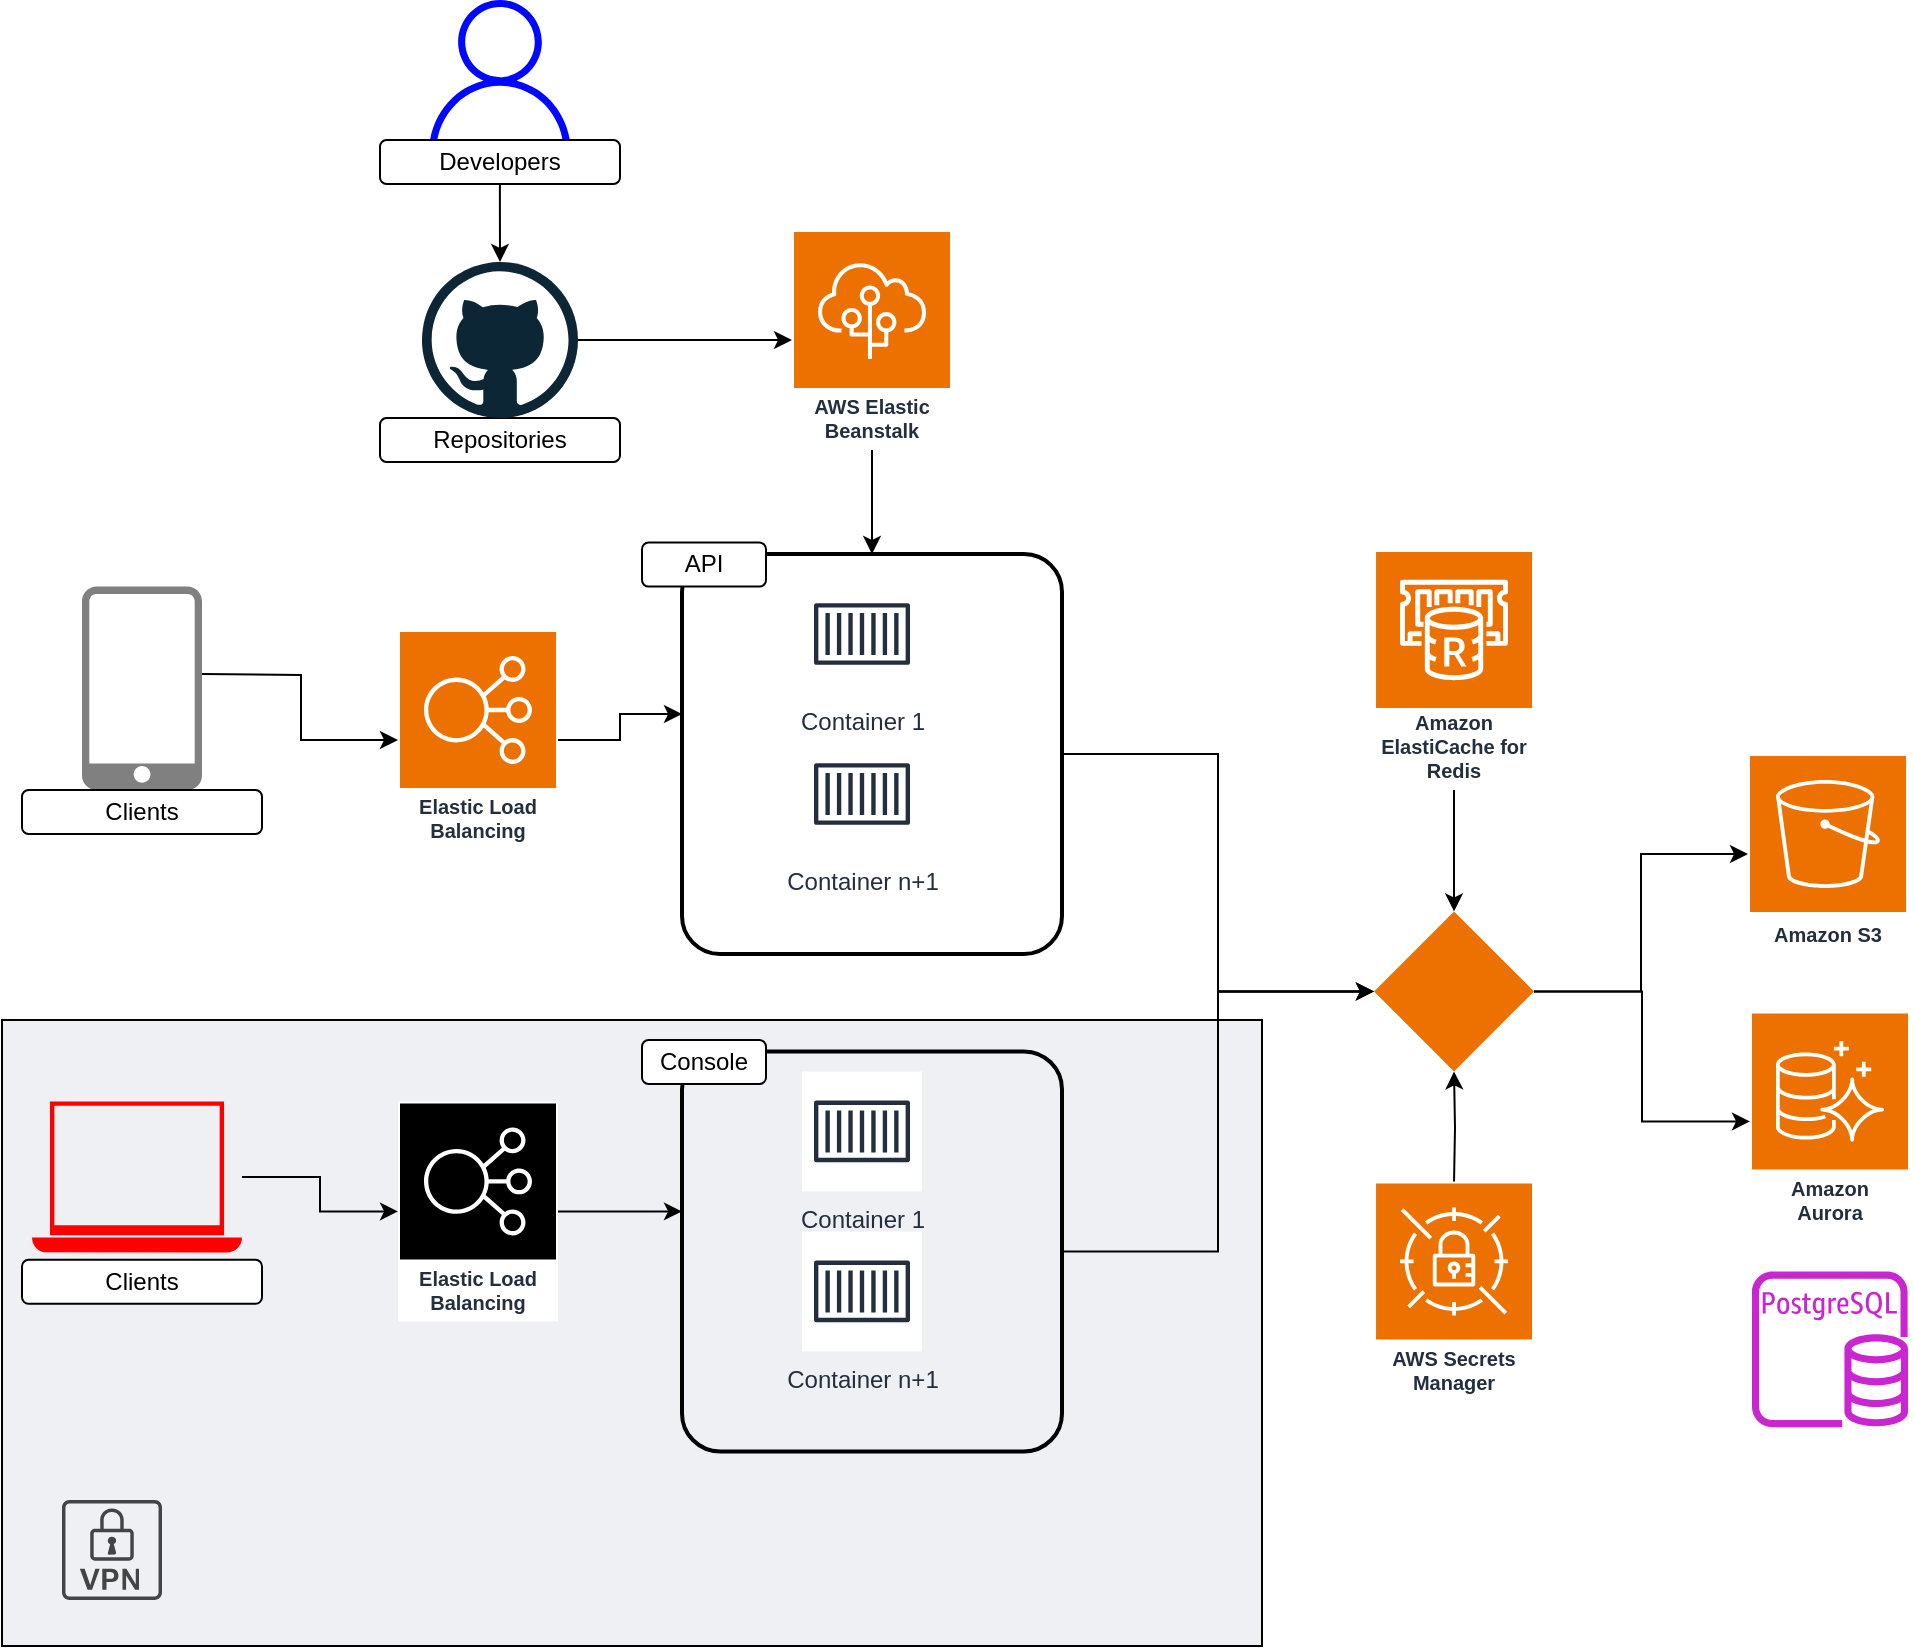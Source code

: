 <mxfile version="26.0.14">
  <diagram id="Ht1M8jgEwFfnCIfOTk4-" name="Page-1">
    <mxGraphModel dx="1578" dy="1058" grid="1" gridSize="10" guides="1" tooltips="1" connect="1" arrows="1" fold="1" page="1" pageScale="1" pageWidth="1169" pageHeight="827" math="0" shadow="0">
      <root>
        <mxCell id="0" />
        <mxCell id="1" parent="0" />
        <mxCell id="dUggy9YAXrd2Rz0z9RZD-109" value="" style="fillColor=#EFF0F3;strokeColor=default;dashed=0;verticalAlign=top;fontStyle=0;fontColor=#232F3D;whiteSpace=wrap;html=1;gradientColor=none;" vertex="1" parent="1">
          <mxGeometry x="170" y="530" width="630" height="313" as="geometry" />
        </mxCell>
        <mxCell id="dUggy9YAXrd2Rz0z9RZD-44" value="&lt;div&gt;Repositories&lt;/div&gt;" style="rounded=1;whiteSpace=wrap;html=1;" vertex="1" parent="1">
          <mxGeometry x="359" y="229" width="120" height="22" as="geometry" />
        </mxCell>
        <mxCell id="dUggy9YAXrd2Rz0z9RZD-41" style="edgeStyle=orthogonalEdgeStyle;rounded=0;orthogonalLoop=1;jettySize=auto;html=1;" edge="1" parent="1" source="dUggy9YAXrd2Rz0z9RZD-37" target="dUggy9YAXrd2Rz0z9RZD-29">
          <mxGeometry relative="1" as="geometry" />
        </mxCell>
        <mxCell id="dUggy9YAXrd2Rz0z9RZD-103" value="" style="edgeStyle=orthogonalEdgeStyle;rounded=0;orthogonalLoop=1;jettySize=auto;html=1;" edge="1" parent="1" source="dUggy9YAXrd2Rz0z9RZD-37" target="dUggy9YAXrd2Rz0z9RZD-29">
          <mxGeometry relative="1" as="geometry" />
        </mxCell>
        <mxCell id="dUggy9YAXrd2Rz0z9RZD-37" value="" style="rounded=1;arcSize=10;dashed=0;fillColor=none;gradientColor=none;strokeWidth=2;" vertex="1" parent="1">
          <mxGeometry x="510" y="297" width="190" height="200" as="geometry" />
        </mxCell>
        <mxCell id="dUggy9YAXrd2Rz0z9RZD-18" style="edgeStyle=orthogonalEdgeStyle;rounded=0;orthogonalLoop=1;jettySize=auto;html=1;entryX=0;entryY=0.4;entryDx=0;entryDy=0;entryPerimeter=0;" edge="1" parent="1" source="dUggy9YAXrd2Rz0z9RZD-9" target="dUggy9YAXrd2Rz0z9RZD-37">
          <mxGeometry relative="1" as="geometry">
            <mxPoint x="555.179" y="376" as="targetPoint" />
          </mxGeometry>
        </mxCell>
        <mxCell id="dUggy9YAXrd2Rz0z9RZD-9" value="Elastic Load Balancing" style="sketch=0;outlineConnect=0;fontColor=#232F3E;gradientColor=none;strokeColor=#ffffff;fillColor=#ED7100;dashed=0;verticalLabelPosition=middle;verticalAlign=bottom;align=center;html=1;whiteSpace=wrap;fontSize=10;fontStyle=1;spacing=3;shape=mxgraph.aws4.productIcon;prIcon=mxgraph.aws4.elastic_load_balancing;" vertex="1" parent="1">
          <mxGeometry x="368" y="335" width="80" height="110" as="geometry" />
        </mxCell>
        <mxCell id="dUggy9YAXrd2Rz0z9RZD-42" style="edgeStyle=orthogonalEdgeStyle;rounded=0;orthogonalLoop=1;jettySize=auto;html=1;" edge="1" parent="1" target="dUggy9YAXrd2Rz0z9RZD-9">
          <mxGeometry relative="1" as="geometry">
            <mxPoint x="270" y="357" as="sourcePoint" />
          </mxGeometry>
        </mxCell>
        <mxCell id="dUggy9YAXrd2Rz0z9RZD-57" style="edgeStyle=orthogonalEdgeStyle;rounded=0;orthogonalLoop=1;jettySize=auto;html=1;" edge="1" parent="1" source="dUggy9YAXrd2Rz0z9RZD-13" target="dUggy9YAXrd2Rz0z9RZD-55">
          <mxGeometry relative="1" as="geometry" />
        </mxCell>
        <mxCell id="dUggy9YAXrd2Rz0z9RZD-13" value="" style="sketch=0;outlineConnect=0;fontColor=#232F3E;fillColor=#232F3E;strokeColor=#ffffff;dashed=0;verticalLabelPosition=bottom;verticalAlign=top;align=center;html=1;fontSize=12;fontStyle=0;aspect=fixed;shape=mxgraph.weblogos.github;resIcon=mxgraph.aws4.ecr;gradientColor=none;labelPosition=center;" vertex="1" parent="1">
          <mxGeometry x="380" y="151" width="78" height="78" as="geometry" />
        </mxCell>
        <mxCell id="dUggy9YAXrd2Rz0z9RZD-31" style="edgeStyle=orthogonalEdgeStyle;rounded=0;orthogonalLoop=1;jettySize=auto;html=1;entryX=0.5;entryY=1;entryDx=0;entryDy=0;" edge="1" parent="1" target="dUggy9YAXrd2Rz0z9RZD-29">
          <mxGeometry relative="1" as="geometry">
            <mxPoint x="896.005" y="611.69" as="sourcePoint" />
          </mxGeometry>
        </mxCell>
        <mxCell id="dUggy9YAXrd2Rz0z9RZD-34" style="edgeStyle=orthogonalEdgeStyle;rounded=0;orthogonalLoop=1;jettySize=auto;html=1;entryX=0.5;entryY=0;entryDx=0;entryDy=0;" edge="1" parent="1" source="dUggy9YAXrd2Rz0z9RZD-51" target="dUggy9YAXrd2Rz0z9RZD-29">
          <mxGeometry relative="1" as="geometry">
            <mxPoint x="810" y="257" as="sourcePoint" />
          </mxGeometry>
        </mxCell>
        <mxCell id="dUggy9YAXrd2Rz0z9RZD-104" style="edgeStyle=orthogonalEdgeStyle;rounded=0;orthogonalLoop=1;jettySize=auto;html=1;exitX=1;exitY=0.5;exitDx=0;exitDy=0;" edge="1" parent="1" source="dUggy9YAXrd2Rz0z9RZD-29" target="dUggy9YAXrd2Rz0z9RZD-50">
          <mxGeometry relative="1" as="geometry" />
        </mxCell>
        <mxCell id="dUggy9YAXrd2Rz0z9RZD-113" style="edgeStyle=orthogonalEdgeStyle;rounded=0;orthogonalLoop=1;jettySize=auto;html=1;exitX=1;exitY=0.5;exitDx=0;exitDy=0;" edge="1" parent="1" source="dUggy9YAXrd2Rz0z9RZD-29" target="dUggy9YAXrd2Rz0z9RZD-112">
          <mxGeometry relative="1" as="geometry" />
        </mxCell>
        <mxCell id="dUggy9YAXrd2Rz0z9RZD-29" value="" style="rhombus;whiteSpace=wrap;html=1;verticalAlign=top;fillColor=#ED7100;strokeColor=none;fontColor=#232F3E;sketch=0;gradientColor=none;dashed=0;fontStyle=0;pointerEvents=1;" vertex="1" parent="1">
          <mxGeometry x="856.005" y="475.69" width="80" height="80" as="geometry" />
        </mxCell>
        <mxCell id="dUggy9YAXrd2Rz0z9RZD-36" value="Container 1" style="sketch=0;outlineConnect=0;fontColor=#232F3E;gradientColor=none;strokeColor=#232F3E;fillColor=#ffffff;dashed=0;verticalLabelPosition=bottom;verticalAlign=top;align=center;html=1;fontSize=12;fontStyle=0;aspect=fixed;shape=mxgraph.aws4.resourceIcon;resIcon=mxgraph.aws4.container_1;" vertex="1" parent="1">
          <mxGeometry x="570" y="307" width="60" height="60" as="geometry" />
        </mxCell>
        <mxCell id="dUggy9YAXrd2Rz0z9RZD-40" value="&lt;div&gt;Container n+1&lt;/div&gt;" style="sketch=0;outlineConnect=0;fontColor=#232F3E;gradientColor=none;strokeColor=#232F3E;fillColor=#ffffff;dashed=0;verticalLabelPosition=bottom;verticalAlign=top;align=center;html=1;fontSize=12;fontStyle=0;aspect=fixed;shape=mxgraph.aws4.resourceIcon;resIcon=mxgraph.aws4.container_1;" vertex="1" parent="1">
          <mxGeometry x="570" y="387" width="60" height="60" as="geometry" />
        </mxCell>
        <mxCell id="dUggy9YAXrd2Rz0z9RZD-50" value="Amazon&#xa;Aurora" style="sketch=0;outlineConnect=0;fontColor=#232F3E;gradientColor=none;strokeColor=#ffffff;fillColor=#ED7100;dashed=0;verticalLabelPosition=middle;verticalAlign=bottom;align=center;html=1;whiteSpace=wrap;fontSize=10;fontStyle=1;spacing=3;shape=mxgraph.aws4.productIcon;prIcon=mxgraph.aws4.aurora;" vertex="1" parent="1">
          <mxGeometry x="1044" y="525.69" width="80" height="110" as="geometry" />
        </mxCell>
        <mxCell id="dUggy9YAXrd2Rz0z9RZD-51" value="Amazon ElastiCache for Redis" style="sketch=0;outlineConnect=0;fontColor=#232F3E;gradientColor=none;strokeColor=#ffffff;fillColor=#ED7100;dashed=0;verticalLabelPosition=middle;verticalAlign=bottom;align=center;html=1;whiteSpace=wrap;fontSize=10;fontStyle=1;spacing=3;shape=mxgraph.aws4.productIcon;prIcon=mxgraph.aws4.elasticache_for_redis;" vertex="1" parent="1">
          <mxGeometry x="856.01" y="295" width="80" height="120" as="geometry" />
        </mxCell>
        <mxCell id="dUggy9YAXrd2Rz0z9RZD-52" value="" style="sketch=0;pointerEvents=1;shadow=0;dashed=0;html=1;strokeColor=none;fillColor=#808080;aspect=fixed;labelPosition=center;verticalLabelPosition=bottom;verticalAlign=top;align=center;outlineConnect=0;shape=mxgraph.vvd.phone;" vertex="1" parent="1">
          <mxGeometry x="210" y="313.31" width="60" height="101.69" as="geometry" />
        </mxCell>
        <mxCell id="dUggy9YAXrd2Rz0z9RZD-54" style="edgeStyle=orthogonalEdgeStyle;rounded=0;orthogonalLoop=1;jettySize=auto;html=1;" edge="1" parent="1" source="dUggy9YAXrd2Rz0z9RZD-53" target="dUggy9YAXrd2Rz0z9RZD-13">
          <mxGeometry relative="1" as="geometry" />
        </mxCell>
        <mxCell id="dUggy9YAXrd2Rz0z9RZD-53" value="" style="sketch=0;outlineConnect=0;fontColor=#232F3E;gradientColor=none;fillColor=#0008FF;strokeColor=none;dashed=0;verticalLabelPosition=bottom;verticalAlign=top;align=center;html=1;fontSize=12;fontStyle=0;aspect=fixed;pointerEvents=1;shape=mxgraph.aws4.user;" vertex="1" parent="1">
          <mxGeometry x="380" y="20" width="78" height="78" as="geometry" />
        </mxCell>
        <mxCell id="dUggy9YAXrd2Rz0z9RZD-56" style="edgeStyle=orthogonalEdgeStyle;rounded=0;orthogonalLoop=1;jettySize=auto;html=1;entryX=0.5;entryY=0;entryDx=0;entryDy=0;" edge="1" parent="1" source="dUggy9YAXrd2Rz0z9RZD-55" target="dUggy9YAXrd2Rz0z9RZD-37">
          <mxGeometry relative="1" as="geometry" />
        </mxCell>
        <mxCell id="dUggy9YAXrd2Rz0z9RZD-55" value="AWS Elastic Beanstalk" style="sketch=0;outlineConnect=0;fontColor=#232F3E;gradientColor=none;strokeColor=#ffffff;fillColor=#ED7100;dashed=0;verticalLabelPosition=middle;verticalAlign=bottom;align=center;html=1;whiteSpace=wrap;fontSize=10;fontStyle=1;spacing=3;shape=mxgraph.aws4.productIcon;prIcon=mxgraph.aws4.elastic_beanstalk;" vertex="1" parent="1">
          <mxGeometry x="565" y="135" width="80" height="110" as="geometry" />
        </mxCell>
        <mxCell id="dUggy9YAXrd2Rz0z9RZD-58" value="&lt;div&gt;Developers&lt;/div&gt;" style="rounded=1;whiteSpace=wrap;html=1;" vertex="1" parent="1">
          <mxGeometry x="359" y="90" width="120" height="22" as="geometry" />
        </mxCell>
        <mxCell id="dUggy9YAXrd2Rz0z9RZD-59" value="Clients" style="rounded=1;whiteSpace=wrap;html=1;" vertex="1" parent="1">
          <mxGeometry x="180" y="415" width="120" height="22" as="geometry" />
        </mxCell>
        <mxCell id="dUggy9YAXrd2Rz0z9RZD-106" style="edgeStyle=orthogonalEdgeStyle;rounded=0;orthogonalLoop=1;jettySize=auto;html=1;" edge="1" parent="1" source="dUggy9YAXrd2Rz0z9RZD-60" target="dUggy9YAXrd2Rz0z9RZD-79">
          <mxGeometry relative="1" as="geometry" />
        </mxCell>
        <mxCell id="dUggy9YAXrd2Rz0z9RZD-60" value="" style="sketch=0;pointerEvents=1;shadow=0;dashed=0;html=1;strokeColor=none;fillColor=#FF0000;aspect=fixed;labelPosition=center;verticalLabelPosition=bottom;verticalAlign=top;align=center;outlineConnect=0;shape=mxgraph.vvd.laptop;" vertex="1" parent="1">
          <mxGeometry x="185" y="570.69" width="105" height="75.6" as="geometry" />
        </mxCell>
        <mxCell id="dUggy9YAXrd2Rz0z9RZD-62" value="API" style="rounded=1;whiteSpace=wrap;html=1;" vertex="1" parent="1">
          <mxGeometry x="490" y="291.31" width="62" height="22" as="geometry" />
        </mxCell>
        <mxCell id="dUggy9YAXrd2Rz0z9RZD-74" value="" style="edgeStyle=orthogonalEdgeStyle;rounded=0;orthogonalLoop=1;jettySize=auto;html=1;" edge="1" parent="1" target="dUggy9YAXrd2Rz0z9RZD-73">
          <mxGeometry relative="1" as="geometry">
            <mxPoint x="1060" y="285" as="sourcePoint" />
          </mxGeometry>
        </mxCell>
        <mxCell id="dUggy9YAXrd2Rz0z9RZD-76" style="edgeStyle=orthogonalEdgeStyle;rounded=0;orthogonalLoop=1;jettySize=auto;html=1;entryX=0;entryY=0.5;entryDx=0;entryDy=0;" edge="1" parent="1" source="dUggy9YAXrd2Rz0z9RZD-77" target="dUggy9YAXrd2Rz0z9RZD-29">
          <mxGeometry relative="1" as="geometry">
            <mxPoint x="770.082" y="623.767" as="targetPoint" />
          </mxGeometry>
        </mxCell>
        <mxCell id="dUggy9YAXrd2Rz0z9RZD-77" value="" style="rounded=1;arcSize=10;dashed=0;fillColor=none;gradientColor=none;strokeWidth=2;" vertex="1" parent="1">
          <mxGeometry x="510" y="545.69" width="190" height="200" as="geometry" />
        </mxCell>
        <mxCell id="dUggy9YAXrd2Rz0z9RZD-78" style="edgeStyle=orthogonalEdgeStyle;rounded=0;orthogonalLoop=1;jettySize=auto;html=1;entryX=0;entryY=0.4;entryDx=0;entryDy=0;entryPerimeter=0;" edge="1" parent="1" source="dUggy9YAXrd2Rz0z9RZD-79" target="dUggy9YAXrd2Rz0z9RZD-77">
          <mxGeometry relative="1" as="geometry">
            <mxPoint x="555.179" y="624.69" as="targetPoint" />
          </mxGeometry>
        </mxCell>
        <mxCell id="dUggy9YAXrd2Rz0z9RZD-79" value="Elastic Load Balancing" style="sketch=0;outlineConnect=0;fontColor=#232F3E;gradientColor=none;strokeColor=#ffffff;fillColor=light-dark(#ED7100,#BDC7D4);dashed=0;verticalLabelPosition=middle;verticalAlign=bottom;align=center;html=1;whiteSpace=wrap;fontSize=10;fontStyle=1;spacing=3;shape=mxgraph.aws4.productIcon;prIcon=mxgraph.aws4.elastic_load_balancing;" vertex="1" parent="1">
          <mxGeometry x="368" y="570.69" width="80" height="110" as="geometry" />
        </mxCell>
        <mxCell id="dUggy9YAXrd2Rz0z9RZD-88" value="Container 1" style="sketch=0;outlineConnect=0;fontColor=#232F3E;gradientColor=none;strokeColor=#232F3E;fillColor=#ffffff;dashed=0;verticalLabelPosition=bottom;verticalAlign=top;align=center;html=1;fontSize=12;fontStyle=0;aspect=fixed;shape=mxgraph.aws4.resourceIcon;resIcon=mxgraph.aws4.container_1;" vertex="1" parent="1">
          <mxGeometry x="570" y="555.69" width="60" height="60" as="geometry" />
        </mxCell>
        <mxCell id="dUggy9YAXrd2Rz0z9RZD-89" value="&lt;div&gt;Container n+1&lt;/div&gt;" style="sketch=0;outlineConnect=0;fontColor=#232F3E;gradientColor=none;strokeColor=#232F3E;fillColor=#ffffff;dashed=0;verticalLabelPosition=bottom;verticalAlign=top;align=center;html=1;fontSize=12;fontStyle=0;aspect=fixed;shape=mxgraph.aws4.resourceIcon;resIcon=mxgraph.aws4.container_1;" vertex="1" parent="1">
          <mxGeometry x="570" y="635.69" width="60" height="60" as="geometry" />
        </mxCell>
        <mxCell id="dUggy9YAXrd2Rz0z9RZD-99" value="Clients" style="rounded=1;whiteSpace=wrap;html=1;" vertex="1" parent="1">
          <mxGeometry x="180" y="649.89" width="120" height="22" as="geometry" />
        </mxCell>
        <mxCell id="dUggy9YAXrd2Rz0z9RZD-100" value="Console" style="rounded=1;whiteSpace=wrap;html=1;" vertex="1" parent="1">
          <mxGeometry x="490" y="540" width="62" height="22" as="geometry" />
        </mxCell>
        <mxCell id="dUggy9YAXrd2Rz0z9RZD-107" value="" style="sketch=0;pointerEvents=1;shadow=0;dashed=0;html=1;strokeColor=none;fillColor=#434445;aspect=fixed;labelPosition=center;verticalLabelPosition=bottom;verticalAlign=top;align=center;outlineConnect=0;shape=mxgraph.vvd.vpn;" vertex="1" parent="1">
          <mxGeometry x="200" y="770" width="50" height="50" as="geometry" />
        </mxCell>
        <mxCell id="dUggy9YAXrd2Rz0z9RZD-108" value="" style="sketch=0;outlineConnect=0;fontColor=#232F3E;gradientColor=none;fillColor=#C925D1;strokeColor=none;dashed=0;verticalLabelPosition=bottom;verticalAlign=top;align=center;html=1;fontSize=12;fontStyle=0;aspect=fixed;pointerEvents=1;shape=mxgraph.aws4.rds_postgresql_instance;" vertex="1" parent="1">
          <mxGeometry x="1045" y="655.69" width="78" height="78" as="geometry" />
        </mxCell>
        <mxCell id="dUggy9YAXrd2Rz0z9RZD-111" value="AWS Secrets Manager" style="sketch=0;outlineConnect=0;fontColor=#232F3E;gradientColor=none;strokeColor=#ffffff;fillColor=#ED7100;dashed=0;verticalLabelPosition=middle;verticalAlign=bottom;align=center;html=1;whiteSpace=wrap;fontSize=10;fontStyle=1;spacing=3;shape=mxgraph.aws4.productIcon;prIcon=mxgraph.aws4.secrets_manager;" vertex="1" parent="1">
          <mxGeometry x="856.01" y="610.69" width="80" height="110" as="geometry" />
        </mxCell>
        <mxCell id="dUggy9YAXrd2Rz0z9RZD-112" value="Amazon S3" style="sketch=0;outlineConnect=0;fontColor=#232F3E;gradientColor=none;strokeColor=#ffffff;fillColor=#ED7100;dashed=0;verticalLabelPosition=middle;verticalAlign=bottom;align=center;html=1;whiteSpace=wrap;fontSize=10;fontStyle=1;spacing=3;shape=mxgraph.aws4.productIcon;prIcon=mxgraph.aws4.s3;" vertex="1" parent="1">
          <mxGeometry x="1043" y="397" width="80" height="100" as="geometry" />
        </mxCell>
      </root>
    </mxGraphModel>
  </diagram>
</mxfile>
